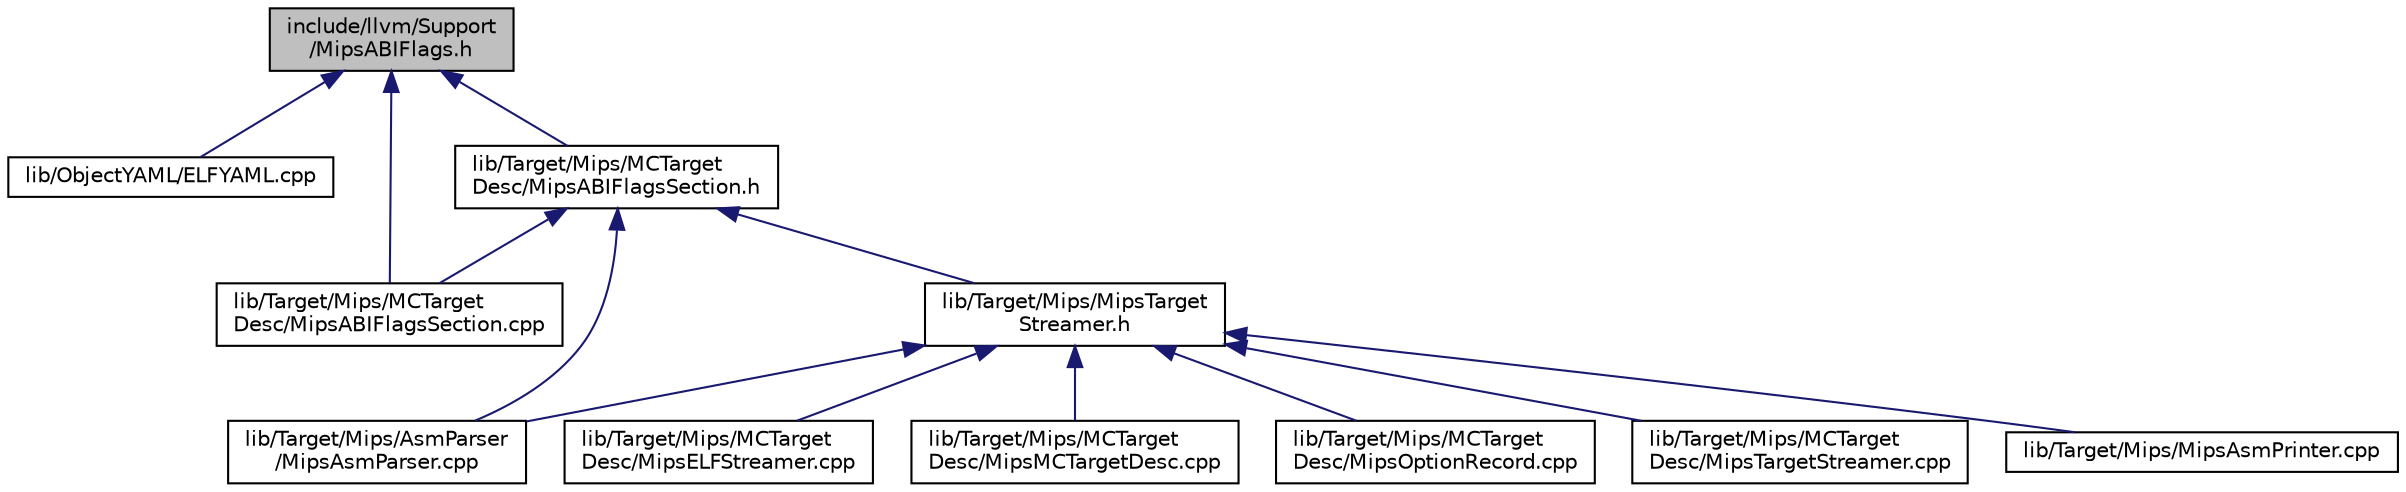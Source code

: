 digraph "include/llvm/Support/MipsABIFlags.h"
{
 // LATEX_PDF_SIZE
  bgcolor="transparent";
  edge [fontname="Helvetica",fontsize="10",labelfontname="Helvetica",labelfontsize="10"];
  node [fontname="Helvetica",fontsize="10",shape="box"];
  Node1 [label="include/llvm/Support\l/MipsABIFlags.h",height=0.2,width=0.4,color="black", fillcolor="grey75", style="filled", fontcolor="black",tooltip=" "];
  Node1 -> Node2 [dir="back",color="midnightblue",fontsize="10",style="solid",fontname="Helvetica"];
  Node2 [label="lib/ObjectYAML/ELFYAML.cpp",height=0.2,width=0.4,color="black",URL="$ELFYAML_8cpp.html",tooltip=" "];
  Node1 -> Node3 [dir="back",color="midnightblue",fontsize="10",style="solid",fontname="Helvetica"];
  Node3 [label="lib/Target/Mips/MCTarget\lDesc/MipsABIFlagsSection.cpp",height=0.2,width=0.4,color="black",URL="$MipsABIFlagsSection_8cpp.html",tooltip=" "];
  Node1 -> Node4 [dir="back",color="midnightblue",fontsize="10",style="solid",fontname="Helvetica"];
  Node4 [label="lib/Target/Mips/MCTarget\lDesc/MipsABIFlagsSection.h",height=0.2,width=0.4,color="black",URL="$MipsABIFlagsSection_8h.html",tooltip=" "];
  Node4 -> Node5 [dir="back",color="midnightblue",fontsize="10",style="solid",fontname="Helvetica"];
  Node5 [label="lib/Target/Mips/AsmParser\l/MipsAsmParser.cpp",height=0.2,width=0.4,color="black",URL="$MipsAsmParser_8cpp.html",tooltip=" "];
  Node4 -> Node3 [dir="back",color="midnightblue",fontsize="10",style="solid",fontname="Helvetica"];
  Node4 -> Node6 [dir="back",color="midnightblue",fontsize="10",style="solid",fontname="Helvetica"];
  Node6 [label="lib/Target/Mips/MipsTarget\lStreamer.h",height=0.2,width=0.4,color="black",URL="$MipsTargetStreamer_8h.html",tooltip=" "];
  Node6 -> Node5 [dir="back",color="midnightblue",fontsize="10",style="solid",fontname="Helvetica"];
  Node6 -> Node7 [dir="back",color="midnightblue",fontsize="10",style="solid",fontname="Helvetica"];
  Node7 [label="lib/Target/Mips/MCTarget\lDesc/MipsELFStreamer.cpp",height=0.2,width=0.4,color="black",URL="$MipsELFStreamer_8cpp.html",tooltip=" "];
  Node6 -> Node8 [dir="back",color="midnightblue",fontsize="10",style="solid",fontname="Helvetica"];
  Node8 [label="lib/Target/Mips/MCTarget\lDesc/MipsMCTargetDesc.cpp",height=0.2,width=0.4,color="black",URL="$MipsMCTargetDesc_8cpp.html",tooltip=" "];
  Node6 -> Node9 [dir="back",color="midnightblue",fontsize="10",style="solid",fontname="Helvetica"];
  Node9 [label="lib/Target/Mips/MCTarget\lDesc/MipsOptionRecord.cpp",height=0.2,width=0.4,color="black",URL="$MipsOptionRecord_8cpp.html",tooltip=" "];
  Node6 -> Node10 [dir="back",color="midnightblue",fontsize="10",style="solid",fontname="Helvetica"];
  Node10 [label="lib/Target/Mips/MCTarget\lDesc/MipsTargetStreamer.cpp",height=0.2,width=0.4,color="black",URL="$MipsTargetStreamer_8cpp.html",tooltip=" "];
  Node6 -> Node11 [dir="back",color="midnightblue",fontsize="10",style="solid",fontname="Helvetica"];
  Node11 [label="lib/Target/Mips/MipsAsmPrinter.cpp",height=0.2,width=0.4,color="black",URL="$MipsAsmPrinter_8cpp.html",tooltip=" "];
}
